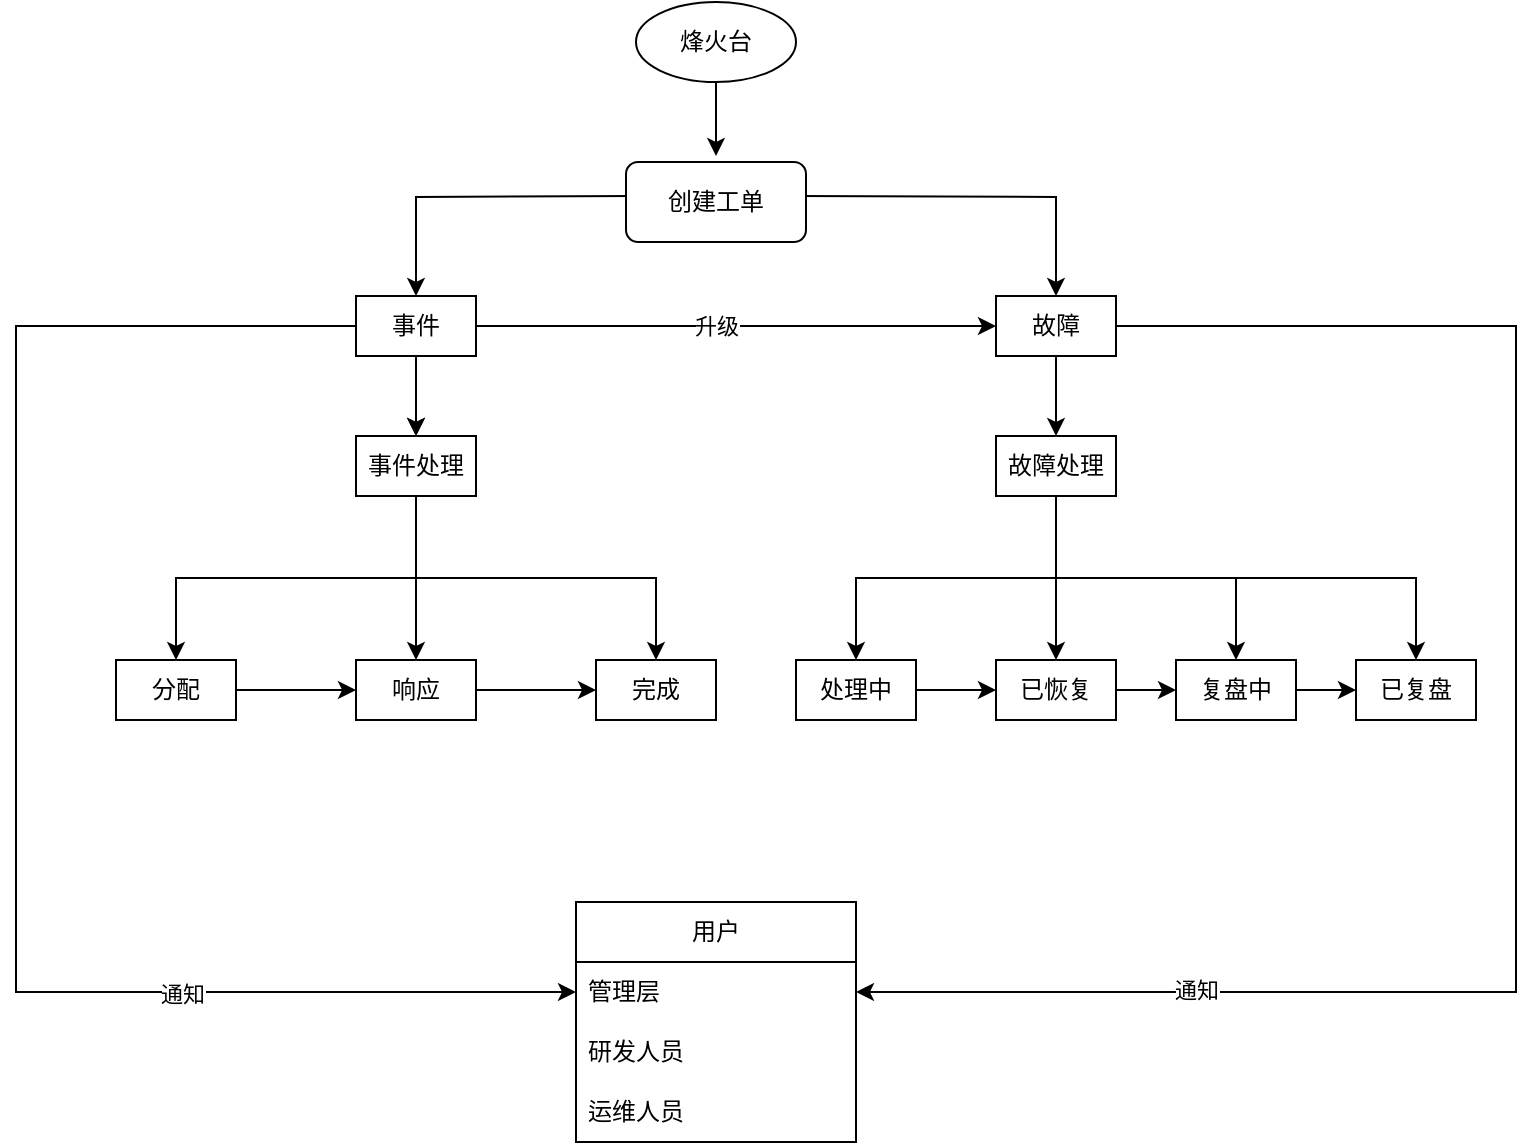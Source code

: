<mxfile version="21.6.6" type="github">
  <diagram name="第 1 页" id="-WIHNXKfvVTFxInO3pld">
    <mxGraphModel dx="1050" dy="553" grid="1" gridSize="10" guides="1" tooltips="1" connect="1" arrows="1" fold="1" page="1" pageScale="1" pageWidth="827" pageHeight="1169" math="0" shadow="0">
      <root>
        <mxCell id="0" />
        <mxCell id="1" parent="0" />
        <mxCell id="OSD-rZQ_V-XbJ5NN2biw-14" style="edgeStyle=orthogonalEdgeStyle;rounded=0;orthogonalLoop=1;jettySize=auto;html=1;exitX=0;exitY=0.5;exitDx=0;exitDy=0;entryX=0.5;entryY=0;entryDx=0;entryDy=0;" edge="1" parent="1" target="OSD-rZQ_V-XbJ5NN2biw-5">
          <mxGeometry relative="1" as="geometry">
            <mxPoint x="360" y="127" as="sourcePoint" />
          </mxGeometry>
        </mxCell>
        <mxCell id="OSD-rZQ_V-XbJ5NN2biw-15" style="edgeStyle=orthogonalEdgeStyle;rounded=0;orthogonalLoop=1;jettySize=auto;html=1;exitX=1;exitY=0.5;exitDx=0;exitDy=0;entryX=0.5;entryY=0;entryDx=0;entryDy=0;" edge="1" parent="1" target="OSD-rZQ_V-XbJ5NN2biw-6">
          <mxGeometry relative="1" as="geometry">
            <mxPoint x="440" y="127" as="sourcePoint" />
          </mxGeometry>
        </mxCell>
        <mxCell id="OSD-rZQ_V-XbJ5NN2biw-8" style="edgeStyle=orthogonalEdgeStyle;rounded=0;orthogonalLoop=1;jettySize=auto;html=1;exitX=1;exitY=0.5;exitDx=0;exitDy=0;entryX=0;entryY=0.5;entryDx=0;entryDy=0;" edge="1" parent="1" source="OSD-rZQ_V-XbJ5NN2biw-5" target="OSD-rZQ_V-XbJ5NN2biw-6">
          <mxGeometry relative="1" as="geometry" />
        </mxCell>
        <mxCell id="OSD-rZQ_V-XbJ5NN2biw-12" value="升级" style="edgeLabel;html=1;align=center;verticalAlign=middle;resizable=0;points=[];" vertex="1" connectable="0" parent="OSD-rZQ_V-XbJ5NN2biw-8">
          <mxGeometry x="-0.055" y="-1" relative="1" as="geometry">
            <mxPoint x="-3" y="-1" as="offset" />
          </mxGeometry>
        </mxCell>
        <mxCell id="OSD-rZQ_V-XbJ5NN2biw-87" style="edgeStyle=orthogonalEdgeStyle;rounded=0;orthogonalLoop=1;jettySize=auto;html=1;exitX=0;exitY=0.5;exitDx=0;exitDy=0;entryX=0;entryY=0.5;entryDx=0;entryDy=0;" edge="1" parent="1" source="OSD-rZQ_V-XbJ5NN2biw-5" target="OSD-rZQ_V-XbJ5NN2biw-44">
          <mxGeometry relative="1" as="geometry">
            <Array as="points">
              <mxPoint x="50" y="192" />
              <mxPoint x="50" y="525" />
            </Array>
          </mxGeometry>
        </mxCell>
        <mxCell id="OSD-rZQ_V-XbJ5NN2biw-89" value="通知" style="edgeLabel;html=1;align=center;verticalAlign=middle;resizable=0;points=[];" vertex="1" connectable="0" parent="OSD-rZQ_V-XbJ5NN2biw-87">
          <mxGeometry x="0.496" y="-1" relative="1" as="geometry">
            <mxPoint as="offset" />
          </mxGeometry>
        </mxCell>
        <mxCell id="OSD-rZQ_V-XbJ5NN2biw-5" value="事件" style="rounded=0;whiteSpace=wrap;html=1;" vertex="1" parent="1">
          <mxGeometry x="220" y="177" width="60" height="30" as="geometry" />
        </mxCell>
        <mxCell id="OSD-rZQ_V-XbJ5NN2biw-67" style="edgeStyle=orthogonalEdgeStyle;rounded=0;orthogonalLoop=1;jettySize=auto;html=1;exitX=0.5;exitY=1;exitDx=0;exitDy=0;entryX=0.5;entryY=0;entryDx=0;entryDy=0;" edge="1" parent="1" source="OSD-rZQ_V-XbJ5NN2biw-6" target="OSD-rZQ_V-XbJ5NN2biw-62">
          <mxGeometry relative="1" as="geometry" />
        </mxCell>
        <mxCell id="OSD-rZQ_V-XbJ5NN2biw-88" style="edgeStyle=orthogonalEdgeStyle;rounded=0;orthogonalLoop=1;jettySize=auto;html=1;exitX=1;exitY=0.5;exitDx=0;exitDy=0;entryX=1;entryY=0.5;entryDx=0;entryDy=0;" edge="1" parent="1" source="OSD-rZQ_V-XbJ5NN2biw-6" target="OSD-rZQ_V-XbJ5NN2biw-44">
          <mxGeometry relative="1" as="geometry">
            <Array as="points">
              <mxPoint x="800" y="192" />
              <mxPoint x="800" y="525" />
            </Array>
          </mxGeometry>
        </mxCell>
        <mxCell id="OSD-rZQ_V-XbJ5NN2biw-90" value="通知" style="edgeLabel;html=1;align=center;verticalAlign=middle;resizable=0;points=[];" vertex="1" connectable="0" parent="OSD-rZQ_V-XbJ5NN2biw-88">
          <mxGeometry x="0.607" y="-1" relative="1" as="geometry">
            <mxPoint as="offset" />
          </mxGeometry>
        </mxCell>
        <mxCell id="OSD-rZQ_V-XbJ5NN2biw-6" value="故障" style="rounded=0;whiteSpace=wrap;html=1;" vertex="1" parent="1">
          <mxGeometry x="540" y="177" width="60" height="30" as="geometry" />
        </mxCell>
        <mxCell id="OSD-rZQ_V-XbJ5NN2biw-26" style="edgeStyle=orthogonalEdgeStyle;rounded=0;orthogonalLoop=1;jettySize=auto;html=1;exitX=1;exitY=0.5;exitDx=0;exitDy=0;entryX=0;entryY=0.5;entryDx=0;entryDy=0;" edge="1" parent="1" source="OSD-rZQ_V-XbJ5NN2biw-17" target="OSD-rZQ_V-XbJ5NN2biw-19">
          <mxGeometry relative="1" as="geometry" />
        </mxCell>
        <mxCell id="OSD-rZQ_V-XbJ5NN2biw-17" value="分配" style="rounded=0;whiteSpace=wrap;html=1;" vertex="1" parent="1">
          <mxGeometry x="100" y="359" width="60" height="30" as="geometry" />
        </mxCell>
        <mxCell id="OSD-rZQ_V-XbJ5NN2biw-27" style="edgeStyle=orthogonalEdgeStyle;rounded=0;orthogonalLoop=1;jettySize=auto;html=1;exitX=1;exitY=0.5;exitDx=0;exitDy=0;entryX=0;entryY=0.5;entryDx=0;entryDy=0;" edge="1" parent="1" source="OSD-rZQ_V-XbJ5NN2biw-19" target="OSD-rZQ_V-XbJ5NN2biw-20">
          <mxGeometry relative="1" as="geometry" />
        </mxCell>
        <mxCell id="OSD-rZQ_V-XbJ5NN2biw-19" value="响应" style="rounded=0;whiteSpace=wrap;html=1;" vertex="1" parent="1">
          <mxGeometry x="220" y="359" width="60" height="30" as="geometry" />
        </mxCell>
        <mxCell id="OSD-rZQ_V-XbJ5NN2biw-20" value="完成" style="rounded=0;whiteSpace=wrap;html=1;" vertex="1" parent="1">
          <mxGeometry x="340" y="359" width="60" height="30" as="geometry" />
        </mxCell>
        <mxCell id="OSD-rZQ_V-XbJ5NN2biw-68" style="edgeStyle=orthogonalEdgeStyle;rounded=0;orthogonalLoop=1;jettySize=auto;html=1;exitX=1;exitY=0.5;exitDx=0;exitDy=0;entryX=0;entryY=0.5;entryDx=0;entryDy=0;" edge="1" parent="1" source="OSD-rZQ_V-XbJ5NN2biw-28" target="OSD-rZQ_V-XbJ5NN2biw-29">
          <mxGeometry relative="1" as="geometry" />
        </mxCell>
        <mxCell id="OSD-rZQ_V-XbJ5NN2biw-28" value="处理中" style="rounded=0;whiteSpace=wrap;html=1;" vertex="1" parent="1">
          <mxGeometry x="440" y="359" width="60" height="30" as="geometry" />
        </mxCell>
        <mxCell id="OSD-rZQ_V-XbJ5NN2biw-69" style="edgeStyle=orthogonalEdgeStyle;rounded=0;orthogonalLoop=1;jettySize=auto;html=1;exitX=1;exitY=0.5;exitDx=0;exitDy=0;entryX=0;entryY=0.5;entryDx=0;entryDy=0;" edge="1" parent="1" source="OSD-rZQ_V-XbJ5NN2biw-29" target="OSD-rZQ_V-XbJ5NN2biw-30">
          <mxGeometry relative="1" as="geometry" />
        </mxCell>
        <mxCell id="OSD-rZQ_V-XbJ5NN2biw-29" value="已恢复" style="rounded=0;whiteSpace=wrap;html=1;" vertex="1" parent="1">
          <mxGeometry x="540" y="359" width="60" height="30" as="geometry" />
        </mxCell>
        <mxCell id="OSD-rZQ_V-XbJ5NN2biw-70" style="edgeStyle=orthogonalEdgeStyle;rounded=0;orthogonalLoop=1;jettySize=auto;html=1;exitX=1;exitY=0.5;exitDx=0;exitDy=0;entryX=0;entryY=0.5;entryDx=0;entryDy=0;" edge="1" parent="1" source="OSD-rZQ_V-XbJ5NN2biw-30" target="OSD-rZQ_V-XbJ5NN2biw-31">
          <mxGeometry relative="1" as="geometry" />
        </mxCell>
        <mxCell id="OSD-rZQ_V-XbJ5NN2biw-30" value="复盘中" style="rounded=0;whiteSpace=wrap;html=1;" vertex="1" parent="1">
          <mxGeometry x="630" y="359" width="60" height="30" as="geometry" />
        </mxCell>
        <mxCell id="OSD-rZQ_V-XbJ5NN2biw-31" value="已复盘" style="rounded=0;whiteSpace=wrap;html=1;" vertex="1" parent="1">
          <mxGeometry x="720" y="359" width="60" height="30" as="geometry" />
        </mxCell>
        <mxCell id="OSD-rZQ_V-XbJ5NN2biw-43" value="用户" style="swimlane;fontStyle=0;childLayout=stackLayout;horizontal=1;startSize=30;horizontalStack=0;resizeParent=1;resizeParentMax=0;resizeLast=0;collapsible=1;marginBottom=0;whiteSpace=wrap;html=1;" vertex="1" parent="1">
          <mxGeometry x="330" y="480" width="140" height="120" as="geometry">
            <mxRectangle x="430" y="370" width="60" height="30" as="alternateBounds" />
          </mxGeometry>
        </mxCell>
        <mxCell id="OSD-rZQ_V-XbJ5NN2biw-44" value="管理层" style="text;strokeColor=none;fillColor=none;align=left;verticalAlign=middle;spacingLeft=4;spacingRight=4;overflow=hidden;points=[[0,0.5],[1,0.5]];portConstraint=eastwest;rotatable=0;whiteSpace=wrap;html=1;" vertex="1" parent="OSD-rZQ_V-XbJ5NN2biw-43">
          <mxGeometry y="30" width="140" height="30" as="geometry" />
        </mxCell>
        <mxCell id="OSD-rZQ_V-XbJ5NN2biw-45" value="研发人员" style="text;strokeColor=none;fillColor=none;align=left;verticalAlign=middle;spacingLeft=4;spacingRight=4;overflow=hidden;points=[[0,0.5],[1,0.5]];portConstraint=eastwest;rotatable=0;whiteSpace=wrap;html=1;" vertex="1" parent="OSD-rZQ_V-XbJ5NN2biw-43">
          <mxGeometry y="60" width="140" height="30" as="geometry" />
        </mxCell>
        <mxCell id="OSD-rZQ_V-XbJ5NN2biw-46" value="运维人员" style="text;strokeColor=none;fillColor=none;align=left;verticalAlign=middle;spacingLeft=4;spacingRight=4;overflow=hidden;points=[[0,0.5],[1,0.5]];portConstraint=eastwest;rotatable=0;whiteSpace=wrap;html=1;" vertex="1" parent="OSD-rZQ_V-XbJ5NN2biw-43">
          <mxGeometry y="90" width="140" height="30" as="geometry" />
        </mxCell>
        <mxCell id="OSD-rZQ_V-XbJ5NN2biw-78" style="edgeStyle=orthogonalEdgeStyle;rounded=0;orthogonalLoop=1;jettySize=auto;html=1;exitX=0.5;exitY=1;exitDx=0;exitDy=0;entryX=0.5;entryY=0;entryDx=0;entryDy=0;" edge="1" parent="1" source="OSD-rZQ_V-XbJ5NN2biw-54">
          <mxGeometry relative="1" as="geometry">
            <mxPoint x="400" y="107" as="targetPoint" />
          </mxGeometry>
        </mxCell>
        <mxCell id="OSD-rZQ_V-XbJ5NN2biw-54" value="烽火台" style="ellipse;whiteSpace=wrap;html=1;" vertex="1" parent="1">
          <mxGeometry x="360" y="30" width="80" height="40" as="geometry" />
        </mxCell>
        <mxCell id="OSD-rZQ_V-XbJ5NN2biw-60" value="" style="edgeStyle=orthogonalEdgeStyle;rounded=0;orthogonalLoop=1;jettySize=auto;html=1;exitX=0.5;exitY=1;exitDx=0;exitDy=0;entryX=0.5;entryY=0;entryDx=0;entryDy=0;" edge="1" parent="1" source="OSD-rZQ_V-XbJ5NN2biw-5" target="OSD-rZQ_V-XbJ5NN2biw-58">
          <mxGeometry relative="1" as="geometry">
            <mxPoint x="250" y="207" as="sourcePoint" />
            <mxPoint x="370" y="317" as="targetPoint" />
          </mxGeometry>
        </mxCell>
        <mxCell id="OSD-rZQ_V-XbJ5NN2biw-61" value="" style="edgeStyle=orthogonalEdgeStyle;rounded=0;orthogonalLoop=1;jettySize=auto;html=1;exitX=0.5;exitY=1;exitDx=0;exitDy=0;entryX=0.5;entryY=0;entryDx=0;entryDy=0;" edge="1" parent="1" source="OSD-rZQ_V-XbJ5NN2biw-5" target="OSD-rZQ_V-XbJ5NN2biw-58">
          <mxGeometry relative="1" as="geometry">
            <mxPoint x="250" y="207" as="sourcePoint" />
            <mxPoint x="250" y="317" as="targetPoint" />
          </mxGeometry>
        </mxCell>
        <mxCell id="OSD-rZQ_V-XbJ5NN2biw-71" style="edgeStyle=orthogonalEdgeStyle;rounded=0;orthogonalLoop=1;jettySize=auto;html=1;exitX=0.5;exitY=1;exitDx=0;exitDy=0;entryX=0.5;entryY=0;entryDx=0;entryDy=0;" edge="1" parent="1" source="OSD-rZQ_V-XbJ5NN2biw-58" target="OSD-rZQ_V-XbJ5NN2biw-19">
          <mxGeometry relative="1" as="geometry" />
        </mxCell>
        <mxCell id="OSD-rZQ_V-XbJ5NN2biw-72" style="edgeStyle=orthogonalEdgeStyle;rounded=0;orthogonalLoop=1;jettySize=auto;html=1;exitX=0.5;exitY=1;exitDx=0;exitDy=0;" edge="1" parent="1" source="OSD-rZQ_V-XbJ5NN2biw-58" target="OSD-rZQ_V-XbJ5NN2biw-17">
          <mxGeometry relative="1" as="geometry" />
        </mxCell>
        <mxCell id="OSD-rZQ_V-XbJ5NN2biw-73" style="edgeStyle=orthogonalEdgeStyle;rounded=0;orthogonalLoop=1;jettySize=auto;html=1;exitX=0.5;exitY=1;exitDx=0;exitDy=0;entryX=0.5;entryY=0;entryDx=0;entryDy=0;" edge="1" parent="1" source="OSD-rZQ_V-XbJ5NN2biw-58" target="OSD-rZQ_V-XbJ5NN2biw-20">
          <mxGeometry relative="1" as="geometry" />
        </mxCell>
        <mxCell id="OSD-rZQ_V-XbJ5NN2biw-58" value="事件处理&lt;br&gt;" style="rounded=0;whiteSpace=wrap;html=1;" vertex="1" parent="1">
          <mxGeometry x="220" y="247" width="60" height="30" as="geometry" />
        </mxCell>
        <mxCell id="OSD-rZQ_V-XbJ5NN2biw-74" style="edgeStyle=orthogonalEdgeStyle;rounded=0;orthogonalLoop=1;jettySize=auto;html=1;exitX=0.5;exitY=1;exitDx=0;exitDy=0;entryX=0.5;entryY=0;entryDx=0;entryDy=0;" edge="1" parent="1" source="OSD-rZQ_V-XbJ5NN2biw-62" target="OSD-rZQ_V-XbJ5NN2biw-29">
          <mxGeometry relative="1" as="geometry" />
        </mxCell>
        <mxCell id="OSD-rZQ_V-XbJ5NN2biw-75" style="edgeStyle=orthogonalEdgeStyle;rounded=0;orthogonalLoop=1;jettySize=auto;html=1;exitX=0.5;exitY=1;exitDx=0;exitDy=0;entryX=0.5;entryY=0;entryDx=0;entryDy=0;" edge="1" parent="1" source="OSD-rZQ_V-XbJ5NN2biw-62" target="OSD-rZQ_V-XbJ5NN2biw-28">
          <mxGeometry relative="1" as="geometry" />
        </mxCell>
        <mxCell id="OSD-rZQ_V-XbJ5NN2biw-76" style="edgeStyle=orthogonalEdgeStyle;rounded=0;orthogonalLoop=1;jettySize=auto;html=1;exitX=0.5;exitY=1;exitDx=0;exitDy=0;entryX=0.5;entryY=0;entryDx=0;entryDy=0;" edge="1" parent="1" source="OSD-rZQ_V-XbJ5NN2biw-62" target="OSD-rZQ_V-XbJ5NN2biw-30">
          <mxGeometry relative="1" as="geometry" />
        </mxCell>
        <mxCell id="OSD-rZQ_V-XbJ5NN2biw-77" style="edgeStyle=orthogonalEdgeStyle;rounded=0;orthogonalLoop=1;jettySize=auto;html=1;exitX=0.5;exitY=1;exitDx=0;exitDy=0;entryX=0.5;entryY=0;entryDx=0;entryDy=0;" edge="1" parent="1" source="OSD-rZQ_V-XbJ5NN2biw-62" target="OSD-rZQ_V-XbJ5NN2biw-31">
          <mxGeometry relative="1" as="geometry" />
        </mxCell>
        <mxCell id="OSD-rZQ_V-XbJ5NN2biw-62" value="故障处理" style="rounded=0;whiteSpace=wrap;html=1;" vertex="1" parent="1">
          <mxGeometry x="540" y="247" width="60" height="30" as="geometry" />
        </mxCell>
        <mxCell id="OSD-rZQ_V-XbJ5NN2biw-80" value="创建工单" style="rounded=1;whiteSpace=wrap;html=1;" vertex="1" parent="1">
          <mxGeometry x="355" y="110" width="90" height="40" as="geometry" />
        </mxCell>
      </root>
    </mxGraphModel>
  </diagram>
</mxfile>
